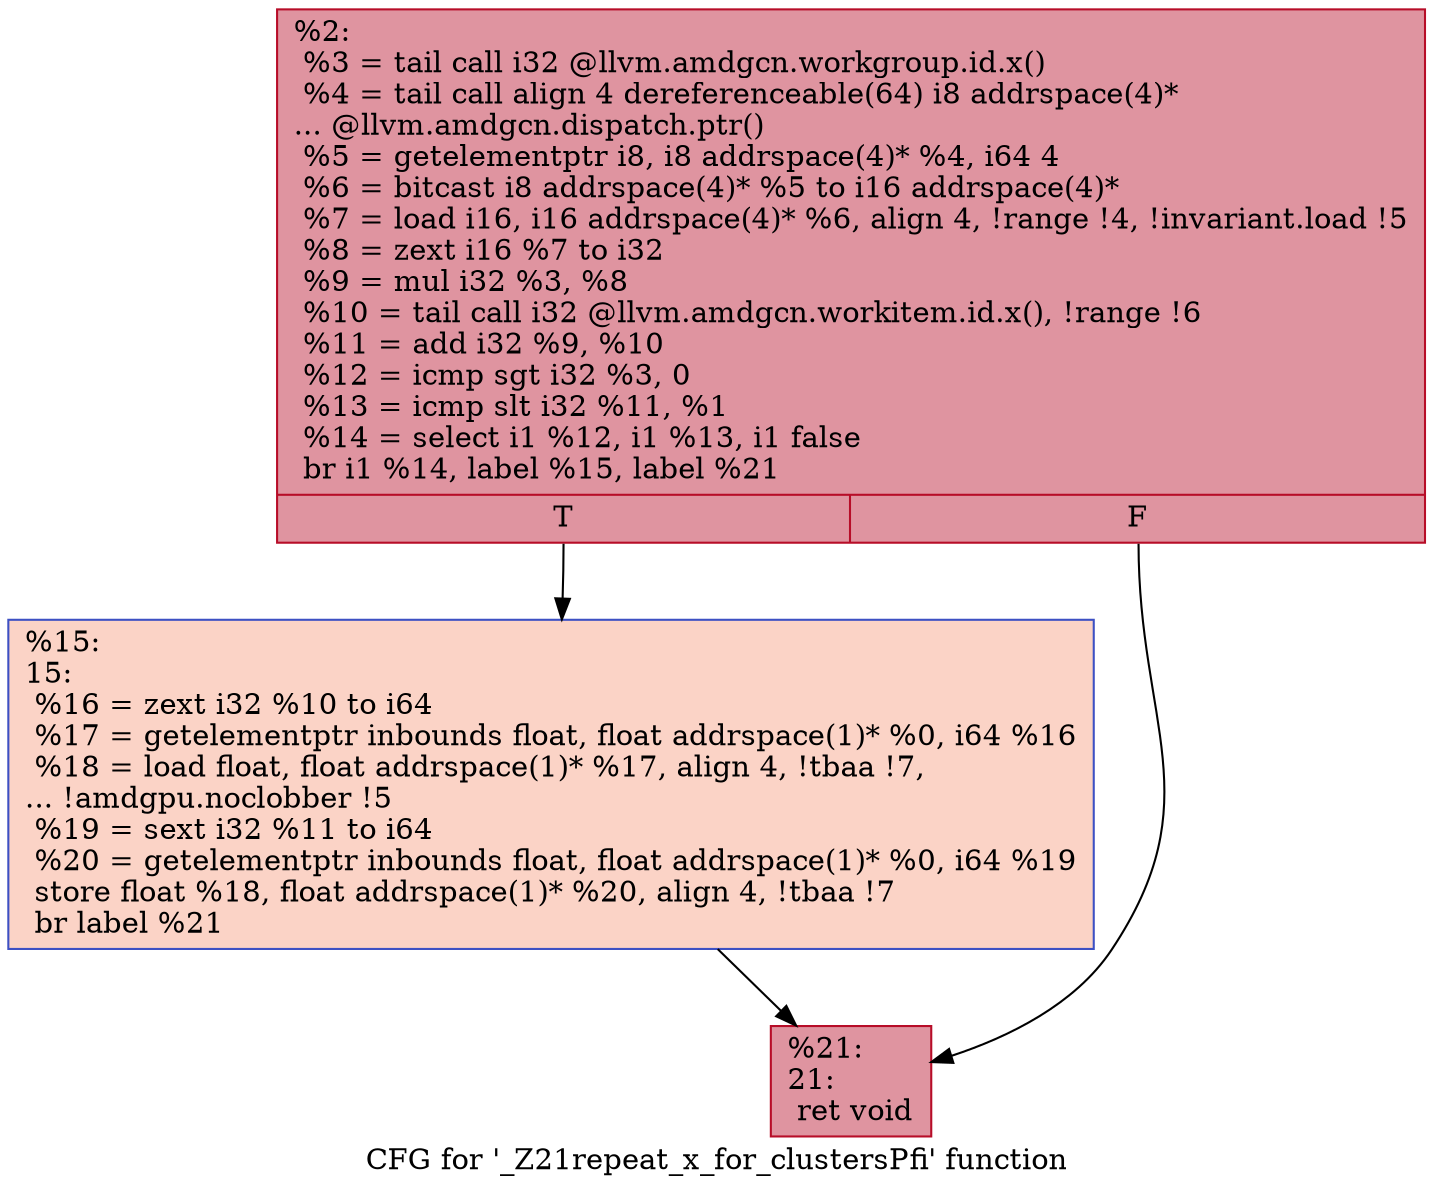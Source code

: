 digraph "CFG for '_Z21repeat_x_for_clustersPfi' function" {
	label="CFG for '_Z21repeat_x_for_clustersPfi' function";

	Node0x4682fd0 [shape=record,color="#b70d28ff", style=filled, fillcolor="#b70d2870",label="{%2:\l  %3 = tail call i32 @llvm.amdgcn.workgroup.id.x()\l  %4 = tail call align 4 dereferenceable(64) i8 addrspace(4)*\l... @llvm.amdgcn.dispatch.ptr()\l  %5 = getelementptr i8, i8 addrspace(4)* %4, i64 4\l  %6 = bitcast i8 addrspace(4)* %5 to i16 addrspace(4)*\l  %7 = load i16, i16 addrspace(4)* %6, align 4, !range !4, !invariant.load !5\l  %8 = zext i16 %7 to i32\l  %9 = mul i32 %3, %8\l  %10 = tail call i32 @llvm.amdgcn.workitem.id.x(), !range !6\l  %11 = add i32 %9, %10\l  %12 = icmp sgt i32 %3, 0\l  %13 = icmp slt i32 %11, %1\l  %14 = select i1 %12, i1 %13, i1 false\l  br i1 %14, label %15, label %21\l|{<s0>T|<s1>F}}"];
	Node0x4682fd0:s0 -> Node0x4685040;
	Node0x4682fd0:s1 -> Node0x46850d0;
	Node0x4685040 [shape=record,color="#3d50c3ff", style=filled, fillcolor="#f59c7d70",label="{%15:\l15:                                               \l  %16 = zext i32 %10 to i64\l  %17 = getelementptr inbounds float, float addrspace(1)* %0, i64 %16\l  %18 = load float, float addrspace(1)* %17, align 4, !tbaa !7,\l... !amdgpu.noclobber !5\l  %19 = sext i32 %11 to i64\l  %20 = getelementptr inbounds float, float addrspace(1)* %0, i64 %19\l  store float %18, float addrspace(1)* %20, align 4, !tbaa !7\l  br label %21\l}"];
	Node0x4685040 -> Node0x46850d0;
	Node0x46850d0 [shape=record,color="#b70d28ff", style=filled, fillcolor="#b70d2870",label="{%21:\l21:                                               \l  ret void\l}"];
}
